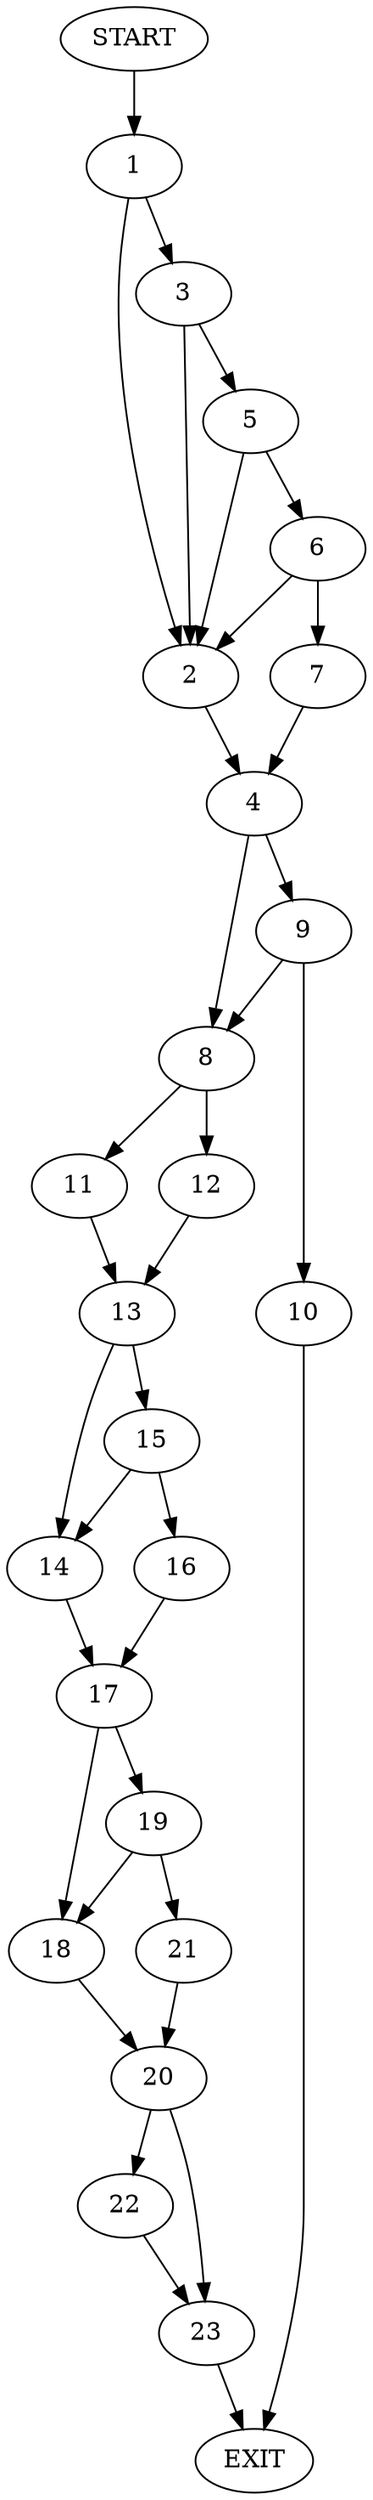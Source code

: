 digraph {
0 [label="START"]
24 [label="EXIT"]
0 -> 1
1 -> 2
1 -> 3
2 -> 4
3 -> 2
3 -> 5
5 -> 2
5 -> 6
6 -> 7
6 -> 2
7 -> 4
4 -> 8
4 -> 9
9 -> 10
9 -> 8
8 -> 11
8 -> 12
10 -> 24
12 -> 13
11 -> 13
13 -> 14
13 -> 15
15 -> 14
15 -> 16
14 -> 17
16 -> 17
17 -> 18
17 -> 19
18 -> 20
19 -> 18
19 -> 21
21 -> 20
20 -> 22
20 -> 23
22 -> 23
23 -> 24
}
